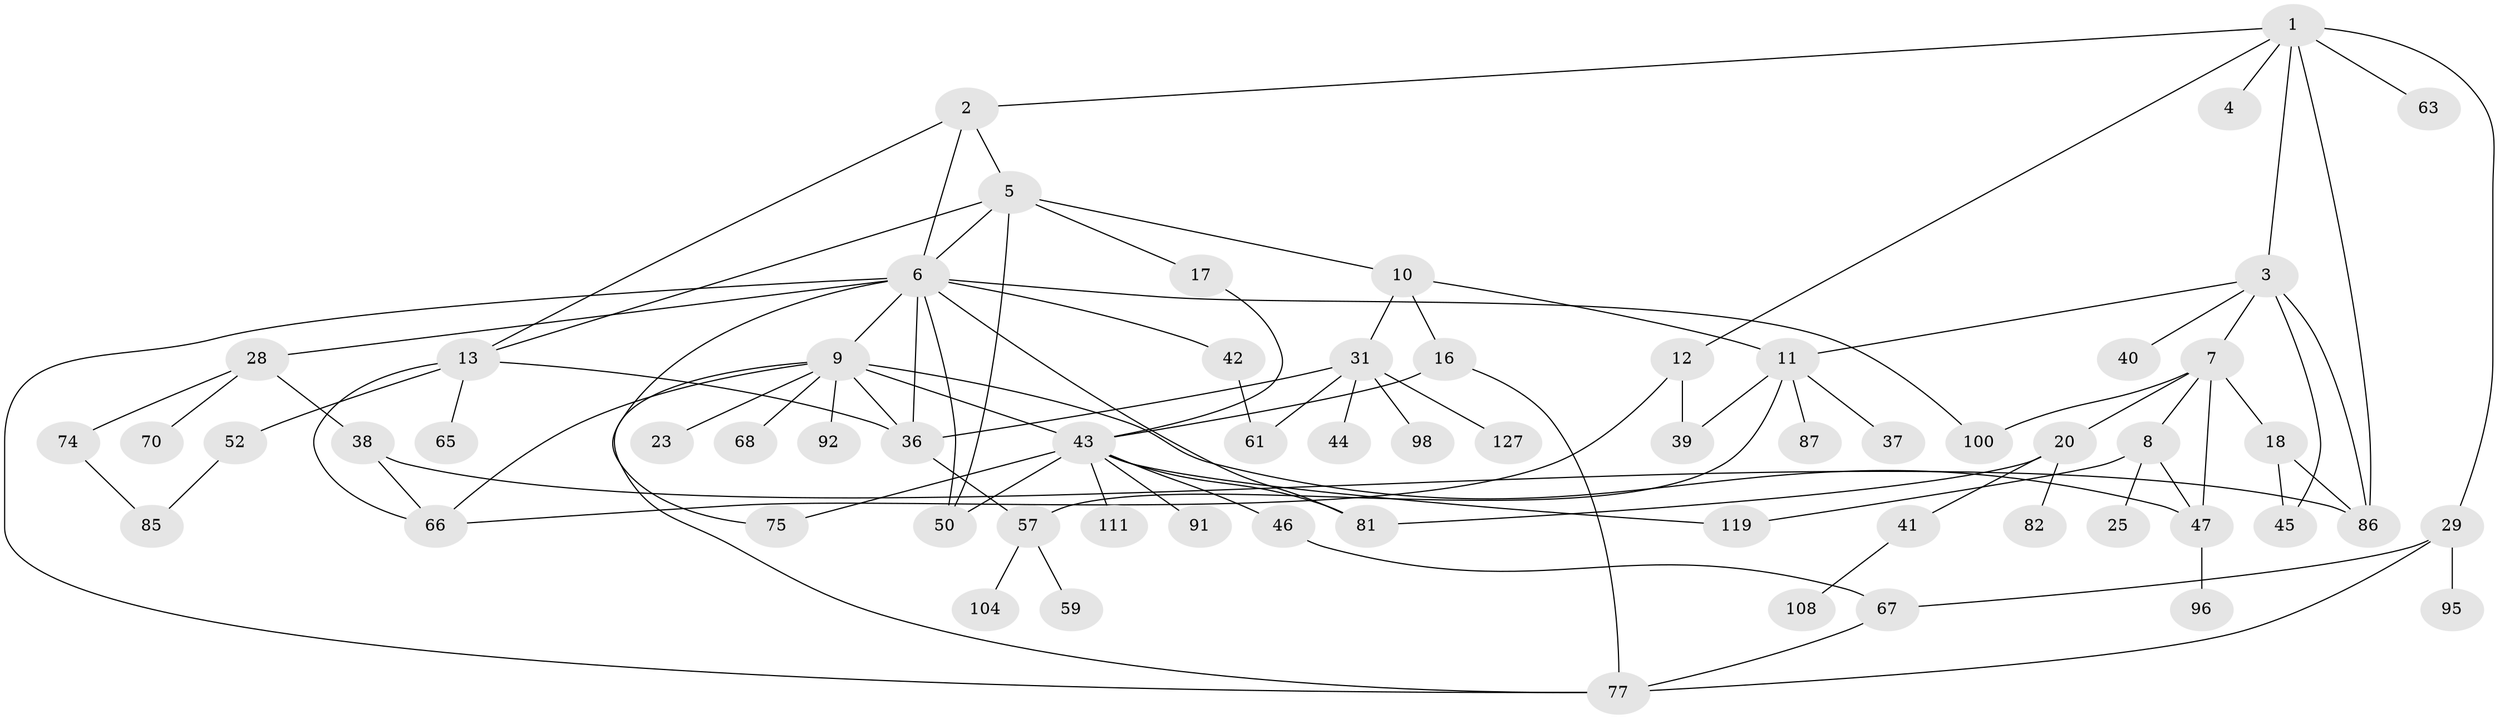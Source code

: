// original degree distribution, {7: 0.0078125, 4: 0.15625, 6: 0.0546875, 1: 0.328125, 3: 0.1328125, 5: 0.046875, 2: 0.2734375}
// Generated by graph-tools (version 1.1) at 2025/17/03/04/25 18:17:05]
// undirected, 64 vertices, 96 edges
graph export_dot {
graph [start="1"]
  node [color=gray90,style=filled];
  1;
  2;
  3 [super="+27"];
  4;
  5;
  6 [super="+22+21+30+55"];
  7 [super="+78"];
  8;
  9 [super="+15+58+19"];
  10;
  11 [super="+24"];
  12;
  13 [super="+32+14"];
  16 [super="+33+121"];
  17 [super="+54"];
  18 [super="+62"];
  20 [super="+48+56+34"];
  23;
  25;
  28;
  29 [super="+64"];
  31;
  36 [super="+83"];
  37;
  38 [super="+76"];
  39;
  40;
  41;
  42;
  43 [super="+51"];
  44 [super="+49"];
  45 [super="+90"];
  46 [super="+97+84"];
  47 [super="+88"];
  50 [super="+120+60"];
  52;
  57;
  59;
  61;
  63 [super="+102"];
  65;
  66 [super="+123"];
  67;
  68;
  70;
  74;
  75;
  77 [super="+94+80+79"];
  81;
  82;
  85;
  86 [super="+101+107"];
  87;
  91 [super="+99"];
  92;
  95;
  96;
  98 [super="+113"];
  100;
  104 [super="+128"];
  108;
  111;
  119;
  127;
  1 -- 2;
  1 -- 3;
  1 -- 4;
  1 -- 12;
  1 -- 29;
  1 -- 63;
  1 -- 86;
  2 -- 5;
  2 -- 6;
  2 -- 13;
  3 -- 7;
  3 -- 11;
  3 -- 45;
  3 -- 86;
  3 -- 40;
  5 -- 10;
  5 -- 13;
  5 -- 17;
  5 -- 50;
  5 -- 6;
  6 -- 9 [weight=2];
  6 -- 81;
  6 -- 50;
  6 -- 28;
  6 -- 77;
  6 -- 42;
  6 -- 75;
  6 -- 100;
  6 -- 36;
  7 -- 8;
  7 -- 18;
  7 -- 20;
  7 -- 100;
  7 -- 47;
  8 -- 25;
  8 -- 119;
  8 -- 47;
  9 -- 23;
  9 -- 66;
  9 -- 68;
  9 -- 47;
  9 -- 92;
  9 -- 36;
  9 -- 43;
  9 -- 77;
  10 -- 16;
  10 -- 31;
  10 -- 11;
  11 -- 37;
  11 -- 87;
  11 -- 39;
  11 -- 57;
  12 -- 39;
  12 -- 66;
  13 -- 65;
  13 -- 66;
  13 -- 52;
  13 -- 36;
  16 -- 43;
  16 -- 77;
  17 -- 43;
  18 -- 45;
  18 -- 86;
  20 -- 82;
  20 -- 81;
  20 -- 41;
  28 -- 38;
  28 -- 70;
  28 -- 74;
  29 -- 67;
  29 -- 77;
  29 -- 95;
  31 -- 36;
  31 -- 44;
  31 -- 61;
  31 -- 98;
  31 -- 127;
  36 -- 57;
  38 -- 66;
  38 -- 86;
  41 -- 108;
  42 -- 61;
  43 -- 46;
  43 -- 75;
  43 -- 111;
  43 -- 50;
  43 -- 81;
  43 -- 119;
  43 -- 91;
  46 -- 67;
  47 -- 96;
  52 -- 85;
  57 -- 59;
  57 -- 104;
  67 -- 77;
  74 -- 85;
}
